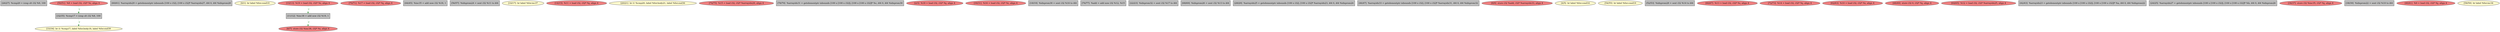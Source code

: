 
digraph G {


node1569 [fillcolor=grey,label="[26/27]  %cmp20 = icmp slt i32 %9, 100",shape=rectangle,style=filled ]
node1567 [fillcolor=lemonchiffon,label="[33/34]  br i1 %cmp17, label %for.body18, label %for.end39",shape=ellipse,style=filled ]
node1566 [fillcolor=grey,label="[60/61]  %arrayidx29 = getelementptr inbounds [100 x i32], [100 x i32]* %arrayidx27, i64 0, i64 %idxprom28",shape=rectangle,style=filled ]
node1545 [fillcolor=lemonchiffon,label="[0/1]  br label %for.cond19",shape=ellipse,style=filled ]
node1543 [fillcolor=lightcoral,label="[6/7]  store i32 %inc38, i32* %i, align 4",shape=ellipse,style=filled ]
node1534 [fillcolor=lightcoral,label="[70/71]  %17 = load i32, i32* %j, align 4",shape=ellipse,style=filled ]
node1556 [fillcolor=grey,label="[44/45]  %inc35 = add nsw i32 %18, 1",shape=rectangle,style=filled ]
node1558 [fillcolor=grey,label="[56/57]  %idxprom24 = sext i32 %11 to i64",shape=rectangle,style=filled ]
node1539 [fillcolor=lemonchiffon,label="[16/17]  br label %for.inc37",shape=ellipse,style=filled ]
node1564 [fillcolor=grey,label="[32/35]  %cmp17 = icmp slt i32 %8, 100",shape=rectangle,style=filled ]
node1531 [fillcolor=lightcoral,label="[14/15]  %11 = load i32, i32* %j, align 4",shape=ellipse,style=filled ]
node1532 [fillcolor=lemonchiffon,label="[20/21]  br i1 %cmp20, label %for.body21, label %for.end36",shape=ellipse,style=filled ]
node1530 [fillcolor=lightcoral,label="[10/13]  %19 = load i32, i32* %i, align 4",shape=ellipse,style=filled ]
node1542 [fillcolor=lightcoral,label="[74/75]  %15 = load i32, i32* %arrayidx29, align 4",shape=ellipse,style=filled ]
node1536 [fillcolor=grey,label="[78/79]  %arrayidx31 = getelementptr inbounds [100 x [100 x i32]], [100 x [100 x i32]]* %c, i64 0, i64 %idxprom30",shape=rectangle,style=filled ]
node1541 [fillcolor=lightcoral,label="[2/3]  %18 = load i32, i32* %j, align 4",shape=ellipse,style=filled ]
node1538 [fillcolor=lightcoral,label="[30/31]  %16 = load i32, i32* %i, align 4",shape=ellipse,style=filled ]
node1540 [fillcolor=grey,label="[18/19]  %idxprom30 = sext i32 %16 to i64",shape=rectangle,style=filled ]
node1537 [fillcolor=grey,label="[76/77]  %add = add nsw i32 %12, %15",shape=rectangle,style=filled ]
node1557 [fillcolor=grey,label="[11/12]  %inc38 = add nsw i32 %19, 1",shape=rectangle,style=filled ]
node1533 [fillcolor=grey,label="[22/23]  %idxprom32 = sext i32 %17 to i64",shape=rectangle,style=filled ]
node1535 [fillcolor=grey,label="[68/69]  %idxprom26 = sext i32 %13 to i64",shape=rectangle,style=filled ]
node1568 [fillcolor=grey,label="[28/29]  %arrayidx25 = getelementptr inbounds [100 x i32], [100 x i32]* %arrayidx23, i64 0, i64 %idxprom24",shape=rectangle,style=filled ]
node1555 [fillcolor=grey,label="[46/47]  %arrayidx33 = getelementptr inbounds [100 x i32], [100 x i32]* %arrayidx31, i64 0, i64 %idxprom32",shape=rectangle,style=filled ]
node1544 [fillcolor=lightcoral,label="[8/9]  store i32 %add, i32* %arrayidx33, align 4",shape=ellipse,style=filled ]
node1546 [fillcolor=lemonchiffon,label="[4/5]  br label %for.cond16",shape=ellipse,style=filled ]
node1547 [fillcolor=lemonchiffon,label="[54/55]  br label %for.cond19",shape=ellipse,style=filled ]
node1549 [fillcolor=grey,label="[52/53]  %idxprom28 = sext i32 %14 to i64",shape=rectangle,style=filled ]
node1550 [fillcolor=lightcoral,label="[66/67]  %13 = load i32, i32* %i, align 4",shape=ellipse,style=filled ]
node1553 [fillcolor=lightcoral,label="[72/73]  %14 = load i32, i32* %j, align 4",shape=ellipse,style=filled ]
node1551 [fillcolor=lightcoral,label="[62/63]  %10 = load i32, i32* %i, align 4",shape=ellipse,style=filled ]
node1554 [fillcolor=lightcoral,label="[48/49]  store i32 0, i32* %j, align 4",shape=ellipse,style=filled ]
node1552 [fillcolor=lightcoral,label="[64/65]  %12 = load i32, i32* %arrayidx25, align 4",shape=ellipse,style=filled ]
node1559 [fillcolor=grey,label="[42/43]  %arrayidx23 = getelementptr inbounds [100 x [100 x i32]], [100 x [100 x i32]]* %a, i64 0, i64 %idxprom22",shape=rectangle,style=filled ]
node1560 [fillcolor=grey,label="[24/25]  %arrayidx27 = getelementptr inbounds [100 x [100 x i32]], [100 x [100 x i32]]* %b, i64 0, i64 %idxprom26",shape=rectangle,style=filled ]
node1548 [fillcolor=lightcoral,label="[50/51]  %8 = load i32, i32* %i, align 4",shape=ellipse,style=filled ]
node1561 [fillcolor=lightcoral,label="[36/37]  store i32 %inc35, i32* %j, align 4",shape=ellipse,style=filled ]
node1563 [fillcolor=grey,label="[38/39]  %idxprom22 = sext i32 %10 to i64",shape=rectangle,style=filled ]
node1562 [fillcolor=lightcoral,label="[40/41]  %9 = load i32, i32* %j, align 4",shape=ellipse,style=filled ]
node1565 [fillcolor=lemonchiffon,label="[58/59]  br label %for.inc34",shape=ellipse,style=filled ]

node1557->node1543 [style=dotted,color=forestgreen,label="T",fontcolor=forestgreen ]
node1564->node1567 [style=dotted,color=forestgreen,label="T",fontcolor=forestgreen ]
node1530->node1557 [style=dotted,color=forestgreen,label="T",fontcolor=forestgreen ]
node1548->node1564 [style=dotted,color=forestgreen,label="T",fontcolor=forestgreen ]


}
